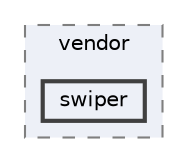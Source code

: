 digraph "public/Muse/assets/vendor/swiper"
{
 // LATEX_PDF_SIZE
  bgcolor="transparent";
  edge [fontname=Helvetica,fontsize=10,labelfontname=Helvetica,labelfontsize=10];
  node [fontname=Helvetica,fontsize=10,shape=box,height=0.2,width=0.4];
  compound=true
  subgraph clusterdir_9fefae0eca2a2a8210e5622cdcf99cc1 {
    graph [ bgcolor="#edf0f7", pencolor="grey50", label="vendor", fontname=Helvetica,fontsize=10 style="filled,dashed", URL="dir_9fefae0eca2a2a8210e5622cdcf99cc1.html",tooltip=""]
  dir_640fdeccc2b06f7d6fb0585db2cc586a [label="swiper", fillcolor="#edf0f7", color="grey25", style="filled,bold", URL="dir_640fdeccc2b06f7d6fb0585db2cc586a.html",tooltip=""];
  }
}
